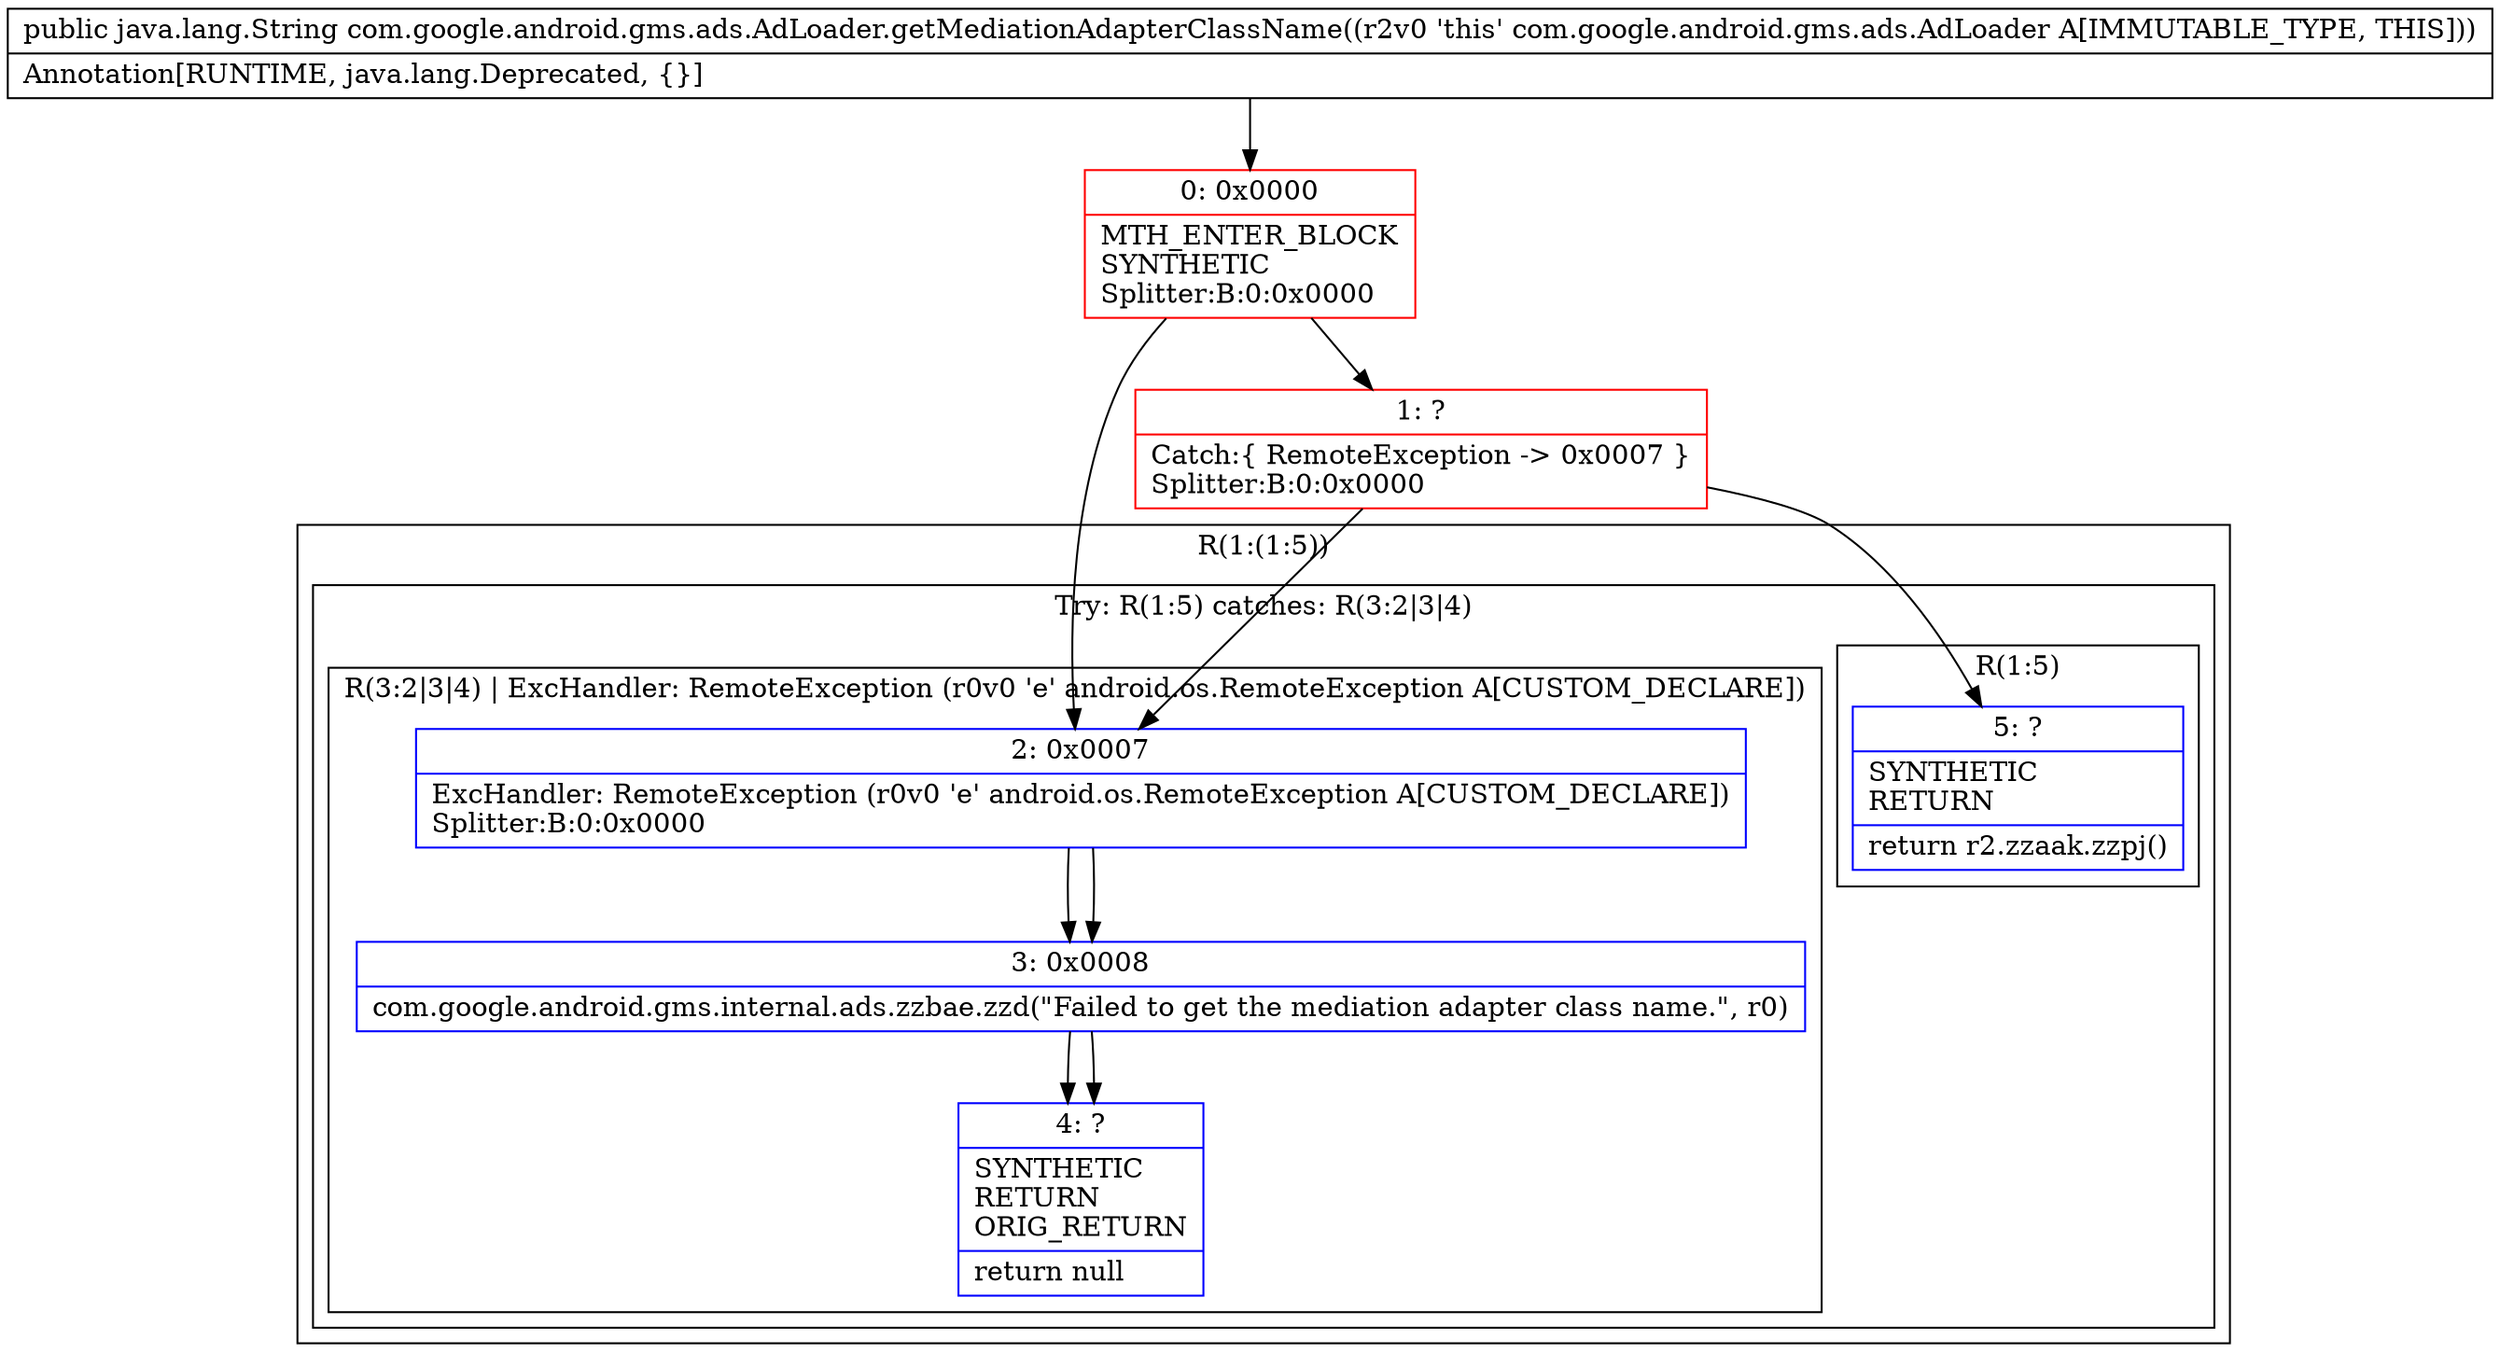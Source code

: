 digraph "CFG forcom.google.android.gms.ads.AdLoader.getMediationAdapterClassName()Ljava\/lang\/String;" {
subgraph cluster_Region_1797458242 {
label = "R(1:(1:5))";
node [shape=record,color=blue];
subgraph cluster_TryCatchRegion_1939546574 {
label = "Try: R(1:5) catches: R(3:2|3|4)";
node [shape=record,color=blue];
subgraph cluster_Region_664658460 {
label = "R(1:5)";
node [shape=record,color=blue];
Node_5 [shape=record,label="{5\:\ ?|SYNTHETIC\lRETURN\l|return r2.zzaak.zzpj()\l}"];
}
subgraph cluster_Region_1416154501 {
label = "R(3:2|3|4) | ExcHandler: RemoteException (r0v0 'e' android.os.RemoteException A[CUSTOM_DECLARE])\l";
node [shape=record,color=blue];
Node_2 [shape=record,label="{2\:\ 0x0007|ExcHandler: RemoteException (r0v0 'e' android.os.RemoteException A[CUSTOM_DECLARE])\lSplitter:B:0:0x0000\l}"];
Node_3 [shape=record,label="{3\:\ 0x0008|com.google.android.gms.internal.ads.zzbae.zzd(\"Failed to get the mediation adapter class name.\", r0)\l}"];
Node_4 [shape=record,label="{4\:\ ?|SYNTHETIC\lRETURN\lORIG_RETURN\l|return null\l}"];
}
}
}
subgraph cluster_Region_1416154501 {
label = "R(3:2|3|4) | ExcHandler: RemoteException (r0v0 'e' android.os.RemoteException A[CUSTOM_DECLARE])\l";
node [shape=record,color=blue];
Node_2 [shape=record,label="{2\:\ 0x0007|ExcHandler: RemoteException (r0v0 'e' android.os.RemoteException A[CUSTOM_DECLARE])\lSplitter:B:0:0x0000\l}"];
Node_3 [shape=record,label="{3\:\ 0x0008|com.google.android.gms.internal.ads.zzbae.zzd(\"Failed to get the mediation adapter class name.\", r0)\l}"];
Node_4 [shape=record,label="{4\:\ ?|SYNTHETIC\lRETURN\lORIG_RETURN\l|return null\l}"];
}
Node_0 [shape=record,color=red,label="{0\:\ 0x0000|MTH_ENTER_BLOCK\lSYNTHETIC\lSplitter:B:0:0x0000\l}"];
Node_1 [shape=record,color=red,label="{1\:\ ?|Catch:\{ RemoteException \-\> 0x0007 \}\lSplitter:B:0:0x0000\l}"];
MethodNode[shape=record,label="{public java.lang.String com.google.android.gms.ads.AdLoader.getMediationAdapterClassName((r2v0 'this' com.google.android.gms.ads.AdLoader A[IMMUTABLE_TYPE, THIS]))  | Annotation[RUNTIME, java.lang.Deprecated, \{\}]\l}"];
MethodNode -> Node_0;
Node_2 -> Node_3;
Node_3 -> Node_4;
Node_2 -> Node_3;
Node_3 -> Node_4;
Node_0 -> Node_1;
Node_0 -> Node_2;
Node_1 -> Node_2;
Node_1 -> Node_5;
}

